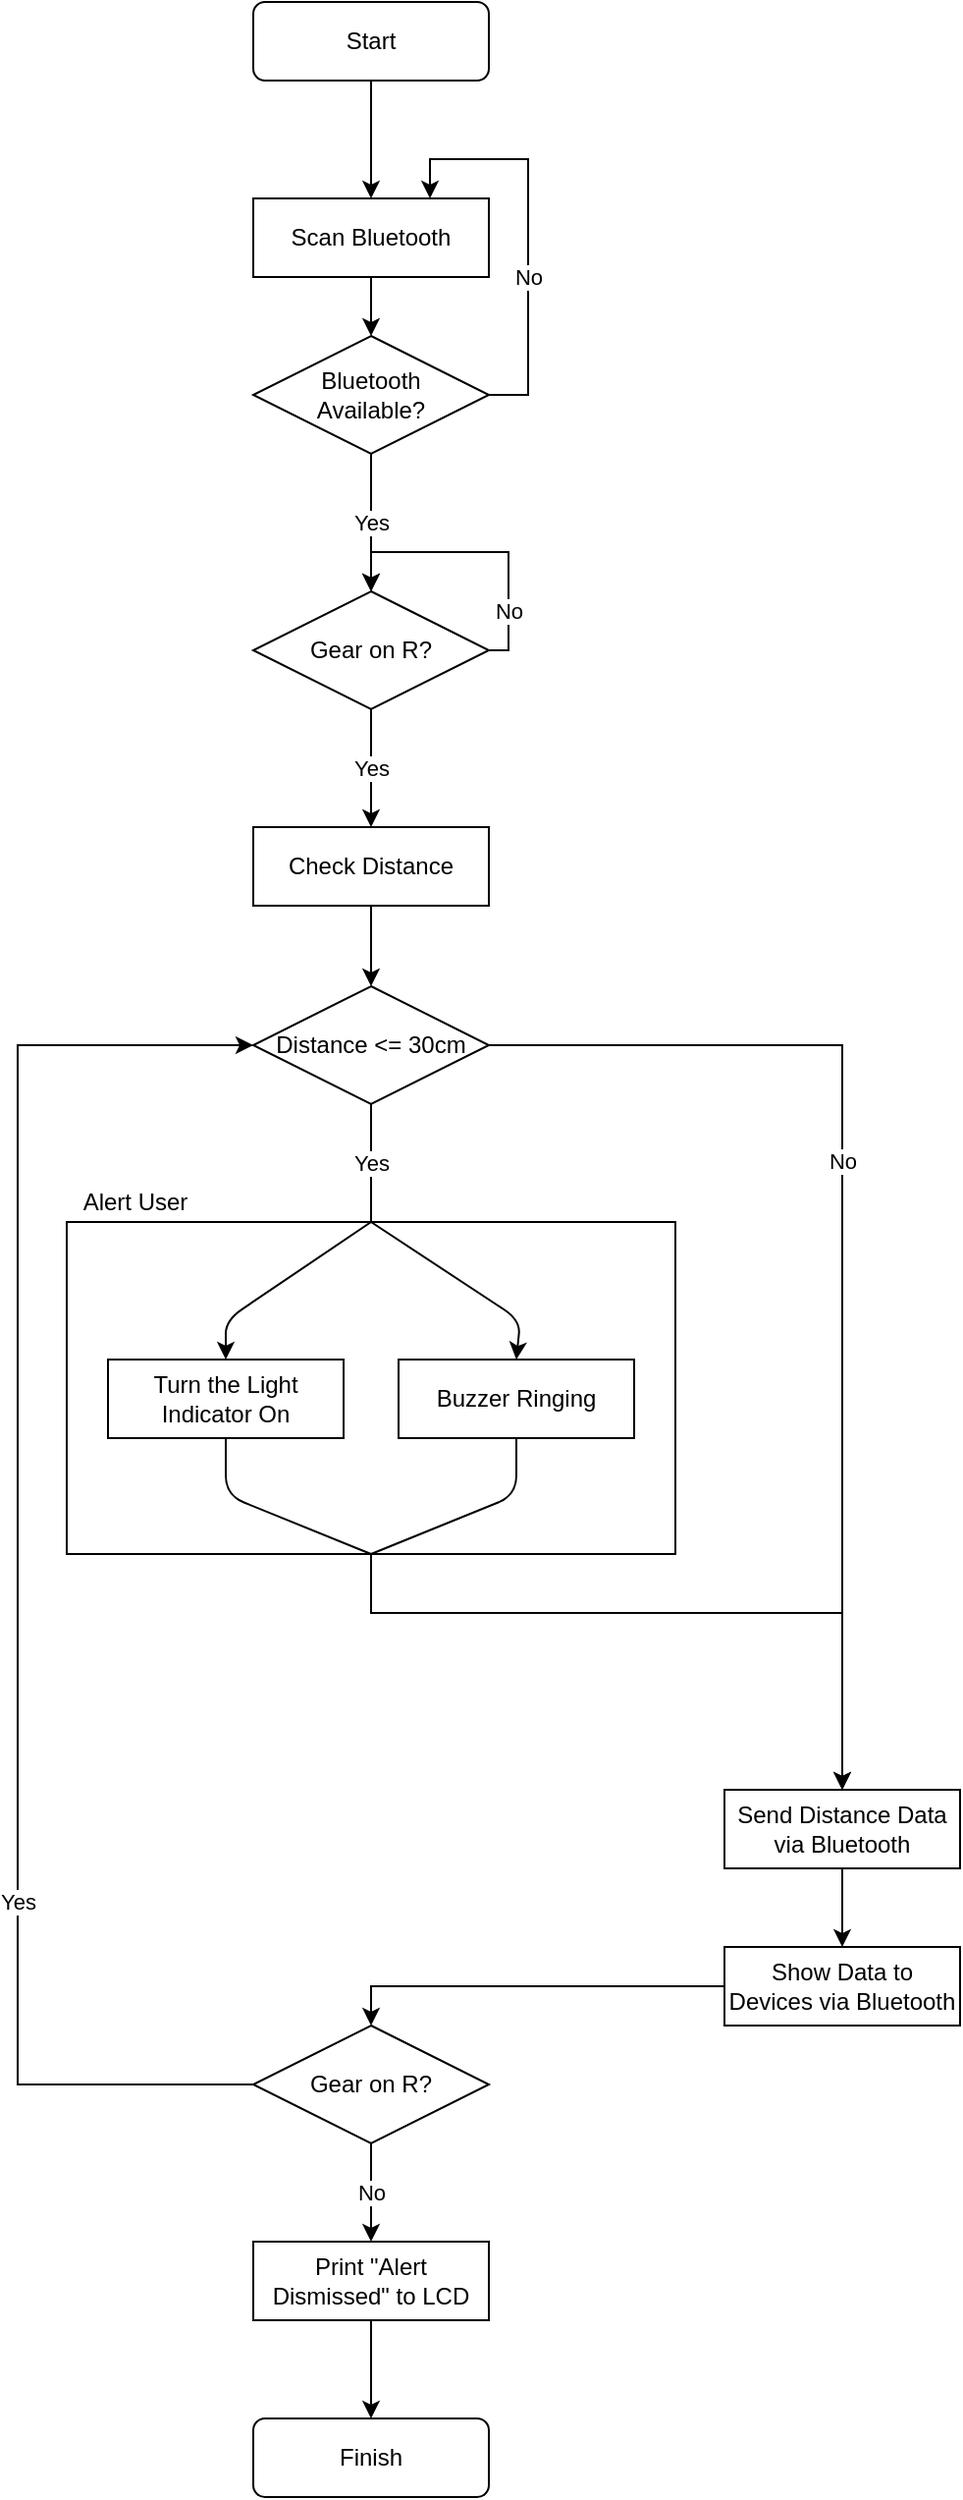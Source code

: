 <mxfile version="12.8.1" type="device"><diagram id="C5RBs43oDa-KdzZeNtuy" name="Page-1"><mxGraphModel dx="1344" dy="1690" grid="1" gridSize="10" guides="1" tooltips="1" connect="1" arrows="1" fold="1" page="1" pageScale="1" pageWidth="827" pageHeight="1169" math="0" shadow="0"><root><mxCell id="WIyWlLk6GJQsqaUBKTNV-0"/><mxCell id="WIyWlLk6GJQsqaUBKTNV-1" parent="WIyWlLk6GJQsqaUBKTNV-0"/><mxCell id="c02U-LsqpONGjh4fBfKu-37" style="edgeStyle=orthogonalEdgeStyle;rounded=0;orthogonalLoop=1;jettySize=auto;html=1;exitX=0.5;exitY=1;exitDx=0;exitDy=0;entryX=0.5;entryY=0;entryDx=0;entryDy=0;" edge="1" parent="WIyWlLk6GJQsqaUBKTNV-1" source="c02U-LsqpONGjh4fBfKu-8" target="c02U-LsqpONGjh4fBfKu-35"><mxGeometry relative="1" as="geometry"><Array as="points"><mxPoint x="220" y="570"/><mxPoint x="460" y="570"/></Array></mxGeometry></mxCell><mxCell id="c02U-LsqpONGjh4fBfKu-8" value="" style="rounded=0;whiteSpace=wrap;html=1;" vertex="1" parent="WIyWlLk6GJQsqaUBKTNV-1"><mxGeometry x="65" y="371" width="310" height="169" as="geometry"/></mxCell><mxCell id="c02U-LsqpONGjh4fBfKu-28" style="edgeStyle=orthogonalEdgeStyle;rounded=0;orthogonalLoop=1;jettySize=auto;html=1;exitX=0.5;exitY=1;exitDx=0;exitDy=0;entryX=0.5;entryY=0;entryDx=0;entryDy=0;" edge="1" parent="WIyWlLk6GJQsqaUBKTNV-1" source="WIyWlLk6GJQsqaUBKTNV-3" target="c02U-LsqpONGjh4fBfKu-24"><mxGeometry relative="1" as="geometry"/></mxCell><mxCell id="WIyWlLk6GJQsqaUBKTNV-3" value="Start" style="rounded=1;whiteSpace=wrap;html=1;fontSize=12;glass=0;strokeWidth=1;shadow=0;" parent="WIyWlLk6GJQsqaUBKTNV-1" vertex="1"><mxGeometry x="160" y="-250" width="120" height="40" as="geometry"/></mxCell><mxCell id="c02U-LsqpONGjh4fBfKu-0" value="Check Distance" style="rounded=0;whiteSpace=wrap;html=1;" vertex="1" parent="WIyWlLk6GJQsqaUBKTNV-1"><mxGeometry x="160" y="170" width="120" height="40" as="geometry"/></mxCell><mxCell id="c02U-LsqpONGjh4fBfKu-32" value="No" style="edgeStyle=orthogonalEdgeStyle;rounded=0;orthogonalLoop=1;jettySize=auto;html=1;exitX=1;exitY=0.5;exitDx=0;exitDy=0;entryX=0.5;entryY=0;entryDx=0;entryDy=0;" edge="1" parent="WIyWlLk6GJQsqaUBKTNV-1" source="c02U-LsqpONGjh4fBfKu-2" target="c02U-LsqpONGjh4fBfKu-35"><mxGeometry x="-0.356" y="-59" relative="1" as="geometry"><mxPoint x="560" y="340" as="targetPoint"/><mxPoint x="59" y="59" as="offset"/></mxGeometry></mxCell><mxCell id="c02U-LsqpONGjh4fBfKu-2" value="Distance &amp;lt;= 30cm" style="rhombus;whiteSpace=wrap;html=1;" vertex="1" parent="WIyWlLk6GJQsqaUBKTNV-1"><mxGeometry x="160" y="251" width="120" height="60" as="geometry"/></mxCell><mxCell id="c02U-LsqpONGjh4fBfKu-5" value="Turn the Light Indicator On" style="rounded=0;whiteSpace=wrap;html=1;" vertex="1" parent="WIyWlLk6GJQsqaUBKTNV-1"><mxGeometry x="86" y="441" width="120" height="40" as="geometry"/></mxCell><mxCell id="c02U-LsqpONGjh4fBfKu-7" value="Buzzer Ringing" style="rounded=0;whiteSpace=wrap;html=1;" vertex="1" parent="WIyWlLk6GJQsqaUBKTNV-1"><mxGeometry x="234" y="441" width="120" height="40" as="geometry"/></mxCell><mxCell id="c02U-LsqpONGjh4fBfKu-13" value="" style="endArrow=classic;html=1;exitX=0.5;exitY=0;exitDx=0;exitDy=0;entryX=0.5;entryY=0;entryDx=0;entryDy=0;" edge="1" parent="WIyWlLk6GJQsqaUBKTNV-1" source="c02U-LsqpONGjh4fBfKu-8" target="c02U-LsqpONGjh4fBfKu-5"><mxGeometry width="50" height="50" relative="1" as="geometry"><mxPoint x="160" y="471" as="sourcePoint"/><mxPoint x="210" y="421" as="targetPoint"/><Array as="points"><mxPoint x="146" y="421"/></Array></mxGeometry></mxCell><mxCell id="c02U-LsqpONGjh4fBfKu-14" value="" style="endArrow=classic;html=1;entryX=0.5;entryY=0;entryDx=0;entryDy=0;exitX=0.5;exitY=0;exitDx=0;exitDy=0;" edge="1" parent="WIyWlLk6GJQsqaUBKTNV-1" source="c02U-LsqpONGjh4fBfKu-8" target="c02U-LsqpONGjh4fBfKu-7"><mxGeometry width="50" height="50" relative="1" as="geometry"><mxPoint x="240" y="391" as="sourcePoint"/><mxPoint x="156" y="491" as="targetPoint"/><Array as="points"><mxPoint x="296" y="421"/></Array></mxGeometry></mxCell><mxCell id="c02U-LsqpONGjh4fBfKu-19" value="Alert User" style="text;html=1;strokeColor=none;fillColor=none;align=center;verticalAlign=middle;whiteSpace=wrap;rounded=0;" vertex="1" parent="WIyWlLk6GJQsqaUBKTNV-1"><mxGeometry x="70" y="351" width="60" height="20" as="geometry"/></mxCell><mxCell id="c02U-LsqpONGjh4fBfKu-22" style="edgeStyle=orthogonalEdgeStyle;rounded=0;orthogonalLoop=1;jettySize=auto;html=1;exitX=0.5;exitY=1;exitDx=0;exitDy=0;entryX=0.5;entryY=0;entryDx=0;entryDy=0;" edge="1" parent="WIyWlLk6GJQsqaUBKTNV-1" source="c02U-LsqpONGjh4fBfKu-0" target="c02U-LsqpONGjh4fBfKu-2"><mxGeometry relative="1" as="geometry"><mxPoint x="220" y="320" as="sourcePoint"/></mxGeometry></mxCell><mxCell id="c02U-LsqpONGjh4fBfKu-27" value="No" style="edgeStyle=orthogonalEdgeStyle;rounded=0;orthogonalLoop=1;jettySize=auto;html=1;exitX=1;exitY=0.5;exitDx=0;exitDy=0;entryX=0.75;entryY=0;entryDx=0;entryDy=0;" edge="1" parent="WIyWlLk6GJQsqaUBKTNV-1" source="c02U-LsqpONGjh4fBfKu-23" target="c02U-LsqpONGjh4fBfKu-24"><mxGeometry x="-0.238" relative="1" as="geometry"><mxPoint as="offset"/></mxGeometry></mxCell><mxCell id="c02U-LsqpONGjh4fBfKu-53" value="Yes" style="edgeStyle=orthogonalEdgeStyle;rounded=0;orthogonalLoop=1;jettySize=auto;html=1;exitX=0.5;exitY=1;exitDx=0;exitDy=0;entryX=0.5;entryY=0;entryDx=0;entryDy=0;" edge="1" parent="WIyWlLk6GJQsqaUBKTNV-1" source="c02U-LsqpONGjh4fBfKu-23" target="c02U-LsqpONGjh4fBfKu-49"><mxGeometry relative="1" as="geometry"/></mxCell><mxCell id="c02U-LsqpONGjh4fBfKu-23" value="Bluetooth&lt;br&gt;Available?" style="rhombus;whiteSpace=wrap;html=1;" vertex="1" parent="WIyWlLk6GJQsqaUBKTNV-1"><mxGeometry x="160" y="-80" width="120" height="60" as="geometry"/></mxCell><mxCell id="c02U-LsqpONGjh4fBfKu-25" style="edgeStyle=orthogonalEdgeStyle;rounded=0;orthogonalLoop=1;jettySize=auto;html=1;exitX=0.5;exitY=1;exitDx=0;exitDy=0;entryX=0.5;entryY=0;entryDx=0;entryDy=0;" edge="1" parent="WIyWlLk6GJQsqaUBKTNV-1" source="c02U-LsqpONGjh4fBfKu-24" target="c02U-LsqpONGjh4fBfKu-23"><mxGeometry relative="1" as="geometry"/></mxCell><mxCell id="c02U-LsqpONGjh4fBfKu-24" value="Scan Bluetooth" style="rounded=0;whiteSpace=wrap;html=1;" vertex="1" parent="WIyWlLk6GJQsqaUBKTNV-1"><mxGeometry x="160" y="-150" width="120" height="40" as="geometry"/></mxCell><mxCell id="c02U-LsqpONGjh4fBfKu-29" value="" style="endArrow=none;html=1;entryX=0.5;entryY=1;entryDx=0;entryDy=0;exitX=0.5;exitY=1;exitDx=0;exitDy=0;" edge="1" parent="WIyWlLk6GJQsqaUBKTNV-1" source="c02U-LsqpONGjh4fBfKu-8" target="c02U-LsqpONGjh4fBfKu-5"><mxGeometry width="50" height="50" relative="1" as="geometry"><mxPoint x="90" y="560" as="sourcePoint"/><mxPoint x="140" y="510" as="targetPoint"/><Array as="points"><mxPoint x="146" y="510"/></Array></mxGeometry></mxCell><mxCell id="c02U-LsqpONGjh4fBfKu-30" value="" style="endArrow=none;html=1;entryX=0.5;entryY=1;entryDx=0;entryDy=0;exitX=0.5;exitY=1;exitDx=0;exitDy=0;" edge="1" parent="WIyWlLk6GJQsqaUBKTNV-1" source="c02U-LsqpONGjh4fBfKu-8" target="c02U-LsqpONGjh4fBfKu-7"><mxGeometry width="50" height="50" relative="1" as="geometry"><mxPoint x="220" y="550" as="sourcePoint"/><mxPoint x="156" y="491" as="targetPoint"/><Array as="points"><mxPoint x="294" y="510"/></Array></mxGeometry></mxCell><mxCell id="c02U-LsqpONGjh4fBfKu-31" value="Yes" style="endArrow=none;html=1;entryX=0.5;entryY=1;entryDx=0;entryDy=0;exitX=0.5;exitY=0;exitDx=0;exitDy=0;" edge="1" parent="WIyWlLk6GJQsqaUBKTNV-1" source="c02U-LsqpONGjh4fBfKu-8" target="c02U-LsqpONGjh4fBfKu-2"><mxGeometry width="50" height="50" relative="1" as="geometry"><mxPoint x="220" y="350" as="sourcePoint"/><mxPoint x="230" y="310" as="targetPoint"/></mxGeometry></mxCell><mxCell id="c02U-LsqpONGjh4fBfKu-39" style="edgeStyle=orthogonalEdgeStyle;rounded=0;orthogonalLoop=1;jettySize=auto;html=1;exitX=0.5;exitY=1;exitDx=0;exitDy=0;entryX=0.5;entryY=0;entryDx=0;entryDy=0;" edge="1" parent="WIyWlLk6GJQsqaUBKTNV-1" source="c02U-LsqpONGjh4fBfKu-35" target="c02U-LsqpONGjh4fBfKu-38"><mxGeometry relative="1" as="geometry"/></mxCell><mxCell id="c02U-LsqpONGjh4fBfKu-35" value="Send Distance Data via Bluetooth" style="rounded=0;whiteSpace=wrap;html=1;" vertex="1" parent="WIyWlLk6GJQsqaUBKTNV-1"><mxGeometry x="400" y="660" width="120" height="40" as="geometry"/></mxCell><mxCell id="c02U-LsqpONGjh4fBfKu-41" style="edgeStyle=orthogonalEdgeStyle;rounded=0;orthogonalLoop=1;jettySize=auto;html=1;exitX=0;exitY=0.5;exitDx=0;exitDy=0;entryX=0.5;entryY=0;entryDx=0;entryDy=0;" edge="1" parent="WIyWlLk6GJQsqaUBKTNV-1" source="c02U-LsqpONGjh4fBfKu-38" target="c02U-LsqpONGjh4fBfKu-40"><mxGeometry relative="1" as="geometry"/></mxCell><mxCell id="c02U-LsqpONGjh4fBfKu-38" value="Show Data to Devices via Bluetooth" style="rounded=0;whiteSpace=wrap;html=1;" vertex="1" parent="WIyWlLk6GJQsqaUBKTNV-1"><mxGeometry x="400" y="740" width="120" height="40" as="geometry"/></mxCell><mxCell id="c02U-LsqpONGjh4fBfKu-43" value="Yes" style="edgeStyle=orthogonalEdgeStyle;rounded=0;orthogonalLoop=1;jettySize=auto;html=1;exitX=0;exitY=0.5;exitDx=0;exitDy=0;entryX=0;entryY=0.5;entryDx=0;entryDy=0;" edge="1" parent="WIyWlLk6GJQsqaUBKTNV-1" source="c02U-LsqpONGjh4fBfKu-40" target="c02U-LsqpONGjh4fBfKu-2"><mxGeometry x="-0.443" relative="1" as="geometry"><Array as="points"><mxPoint x="40" y="810"/><mxPoint x="40" y="281"/></Array><mxPoint y="1" as="offset"/></mxGeometry></mxCell><mxCell id="c02U-LsqpONGjh4fBfKu-45" value="No" style="edgeStyle=orthogonalEdgeStyle;rounded=0;orthogonalLoop=1;jettySize=auto;html=1;exitX=0.5;exitY=1;exitDx=0;exitDy=0;entryX=0.5;entryY=0;entryDx=0;entryDy=0;" edge="1" parent="WIyWlLk6GJQsqaUBKTNV-1" source="c02U-LsqpONGjh4fBfKu-40" target="c02U-LsqpONGjh4fBfKu-44"><mxGeometry relative="1" as="geometry"/></mxCell><mxCell id="c02U-LsqpONGjh4fBfKu-40" value="Gear on R?" style="rhombus;whiteSpace=wrap;html=1;" vertex="1" parent="WIyWlLk6GJQsqaUBKTNV-1"><mxGeometry x="160" y="780" width="120" height="60" as="geometry"/></mxCell><mxCell id="c02U-LsqpONGjh4fBfKu-47" style="edgeStyle=orthogonalEdgeStyle;rounded=0;orthogonalLoop=1;jettySize=auto;html=1;exitX=0.5;exitY=1;exitDx=0;exitDy=0;entryX=0.5;entryY=0;entryDx=0;entryDy=0;" edge="1" parent="WIyWlLk6GJQsqaUBKTNV-1" source="c02U-LsqpONGjh4fBfKu-44" target="c02U-LsqpONGjh4fBfKu-46"><mxGeometry relative="1" as="geometry"/></mxCell><mxCell id="c02U-LsqpONGjh4fBfKu-44" value="Print &quot;Alert Dismissed&quot; to LCD" style="rounded=0;whiteSpace=wrap;html=1;" vertex="1" parent="WIyWlLk6GJQsqaUBKTNV-1"><mxGeometry x="160" y="890" width="120" height="40" as="geometry"/></mxCell><mxCell id="c02U-LsqpONGjh4fBfKu-46" value="Finish" style="rounded=1;whiteSpace=wrap;html=1;fontSize=12;glass=0;strokeWidth=1;shadow=0;" vertex="1" parent="WIyWlLk6GJQsqaUBKTNV-1"><mxGeometry x="160" y="980" width="120" height="40" as="geometry"/></mxCell><mxCell id="c02U-LsqpONGjh4fBfKu-51" value="Yes" style="edgeStyle=orthogonalEdgeStyle;rounded=0;orthogonalLoop=1;jettySize=auto;html=1;exitX=0.5;exitY=1;exitDx=0;exitDy=0;entryX=0.5;entryY=0;entryDx=0;entryDy=0;" edge="1" parent="WIyWlLk6GJQsqaUBKTNV-1" source="c02U-LsqpONGjh4fBfKu-49" target="c02U-LsqpONGjh4fBfKu-0"><mxGeometry relative="1" as="geometry"/></mxCell><mxCell id="c02U-LsqpONGjh4fBfKu-49" value="Gear on R?" style="rhombus;whiteSpace=wrap;html=1;" vertex="1" parent="WIyWlLk6GJQsqaUBKTNV-1"><mxGeometry x="160" y="50" width="120" height="60" as="geometry"/></mxCell><mxCell id="c02U-LsqpONGjh4fBfKu-52" value="No" style="edgeStyle=orthogonalEdgeStyle;rounded=0;orthogonalLoop=1;jettySize=auto;html=1;exitX=1;exitY=0.5;exitDx=0;exitDy=0;entryX=0.5;entryY=0;entryDx=0;entryDy=0;" edge="1" parent="WIyWlLk6GJQsqaUBKTNV-1" source="c02U-LsqpONGjh4fBfKu-49" target="c02U-LsqpONGjh4fBfKu-49"><mxGeometry x="-0.6" relative="1" as="geometry"><Array as="points"><mxPoint x="290" y="80"/><mxPoint x="290" y="30"/><mxPoint x="220" y="30"/></Array><mxPoint as="offset"/></mxGeometry></mxCell></root></mxGraphModel></diagram></mxfile>